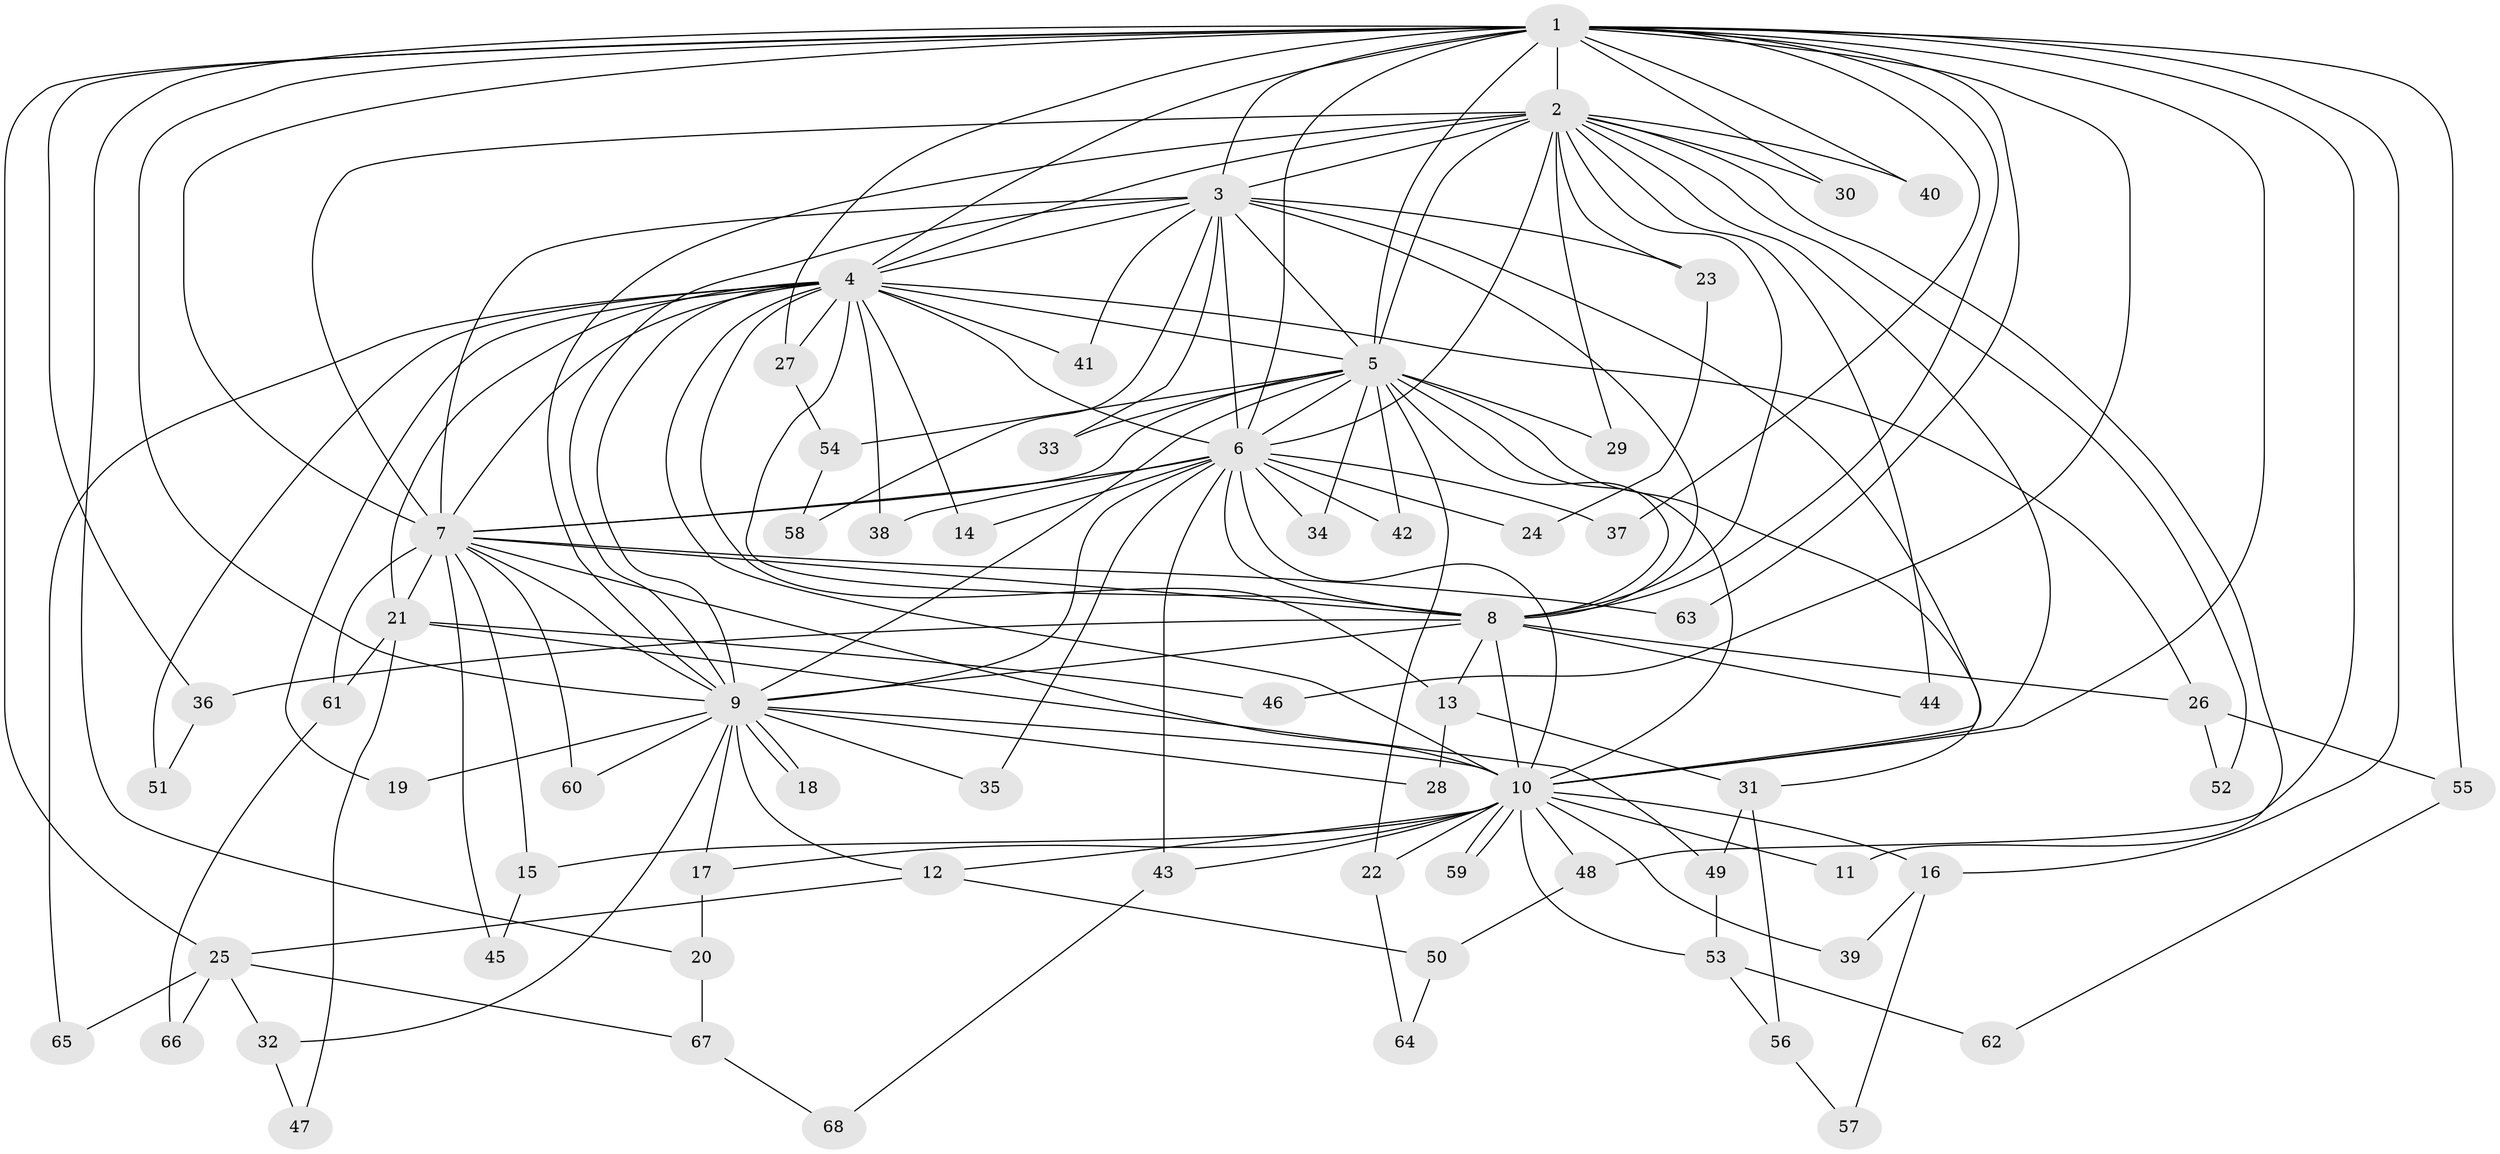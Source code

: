 // Generated by graph-tools (version 1.1) at 2025/14/03/09/25 04:14:13]
// undirected, 68 vertices, 161 edges
graph export_dot {
graph [start="1"]
  node [color=gray90,style=filled];
  1;
  2;
  3;
  4;
  5;
  6;
  7;
  8;
  9;
  10;
  11;
  12;
  13;
  14;
  15;
  16;
  17;
  18;
  19;
  20;
  21;
  22;
  23;
  24;
  25;
  26;
  27;
  28;
  29;
  30;
  31;
  32;
  33;
  34;
  35;
  36;
  37;
  38;
  39;
  40;
  41;
  42;
  43;
  44;
  45;
  46;
  47;
  48;
  49;
  50;
  51;
  52;
  53;
  54;
  55;
  56;
  57;
  58;
  59;
  60;
  61;
  62;
  63;
  64;
  65;
  66;
  67;
  68;
  1 -- 2;
  1 -- 3;
  1 -- 4;
  1 -- 5;
  1 -- 6;
  1 -- 7;
  1 -- 8;
  1 -- 9;
  1 -- 10;
  1 -- 16;
  1 -- 20;
  1 -- 25;
  1 -- 27;
  1 -- 30;
  1 -- 36;
  1 -- 37;
  1 -- 40;
  1 -- 46;
  1 -- 48;
  1 -- 55;
  1 -- 63;
  2 -- 3;
  2 -- 4;
  2 -- 5;
  2 -- 6;
  2 -- 7;
  2 -- 8;
  2 -- 9;
  2 -- 10;
  2 -- 11;
  2 -- 23;
  2 -- 29;
  2 -- 30;
  2 -- 40;
  2 -- 44;
  2 -- 52;
  3 -- 4;
  3 -- 5;
  3 -- 6;
  3 -- 7;
  3 -- 8;
  3 -- 9;
  3 -- 10;
  3 -- 23;
  3 -- 33;
  3 -- 41;
  3 -- 58;
  4 -- 5;
  4 -- 6;
  4 -- 7;
  4 -- 8;
  4 -- 9;
  4 -- 10;
  4 -- 13;
  4 -- 14;
  4 -- 19;
  4 -- 21;
  4 -- 26;
  4 -- 27;
  4 -- 38;
  4 -- 41;
  4 -- 51;
  4 -- 65;
  5 -- 6;
  5 -- 7;
  5 -- 8;
  5 -- 9;
  5 -- 10;
  5 -- 22;
  5 -- 29;
  5 -- 31;
  5 -- 33;
  5 -- 34;
  5 -- 42;
  5 -- 54;
  6 -- 7;
  6 -- 8;
  6 -- 9;
  6 -- 10;
  6 -- 14;
  6 -- 24;
  6 -- 34;
  6 -- 35;
  6 -- 37;
  6 -- 38;
  6 -- 42;
  6 -- 43;
  7 -- 8;
  7 -- 9;
  7 -- 10;
  7 -- 15;
  7 -- 21;
  7 -- 45;
  7 -- 60;
  7 -- 61;
  7 -- 63;
  8 -- 9;
  8 -- 10;
  8 -- 13;
  8 -- 26;
  8 -- 36;
  8 -- 44;
  9 -- 10;
  9 -- 12;
  9 -- 17;
  9 -- 18;
  9 -- 18;
  9 -- 19;
  9 -- 28;
  9 -- 32;
  9 -- 35;
  9 -- 60;
  10 -- 11;
  10 -- 12;
  10 -- 15;
  10 -- 16;
  10 -- 17;
  10 -- 22;
  10 -- 39;
  10 -- 43;
  10 -- 48;
  10 -- 53;
  10 -- 59;
  10 -- 59;
  12 -- 25;
  12 -- 50;
  13 -- 28;
  13 -- 31;
  15 -- 45;
  16 -- 39;
  16 -- 57;
  17 -- 20;
  20 -- 67;
  21 -- 46;
  21 -- 47;
  21 -- 49;
  21 -- 61;
  22 -- 64;
  23 -- 24;
  25 -- 32;
  25 -- 65;
  25 -- 66;
  25 -- 67;
  26 -- 52;
  26 -- 55;
  27 -- 54;
  31 -- 49;
  31 -- 56;
  32 -- 47;
  36 -- 51;
  43 -- 68;
  48 -- 50;
  49 -- 53;
  50 -- 64;
  53 -- 56;
  53 -- 62;
  54 -- 58;
  55 -- 62;
  56 -- 57;
  61 -- 66;
  67 -- 68;
}
